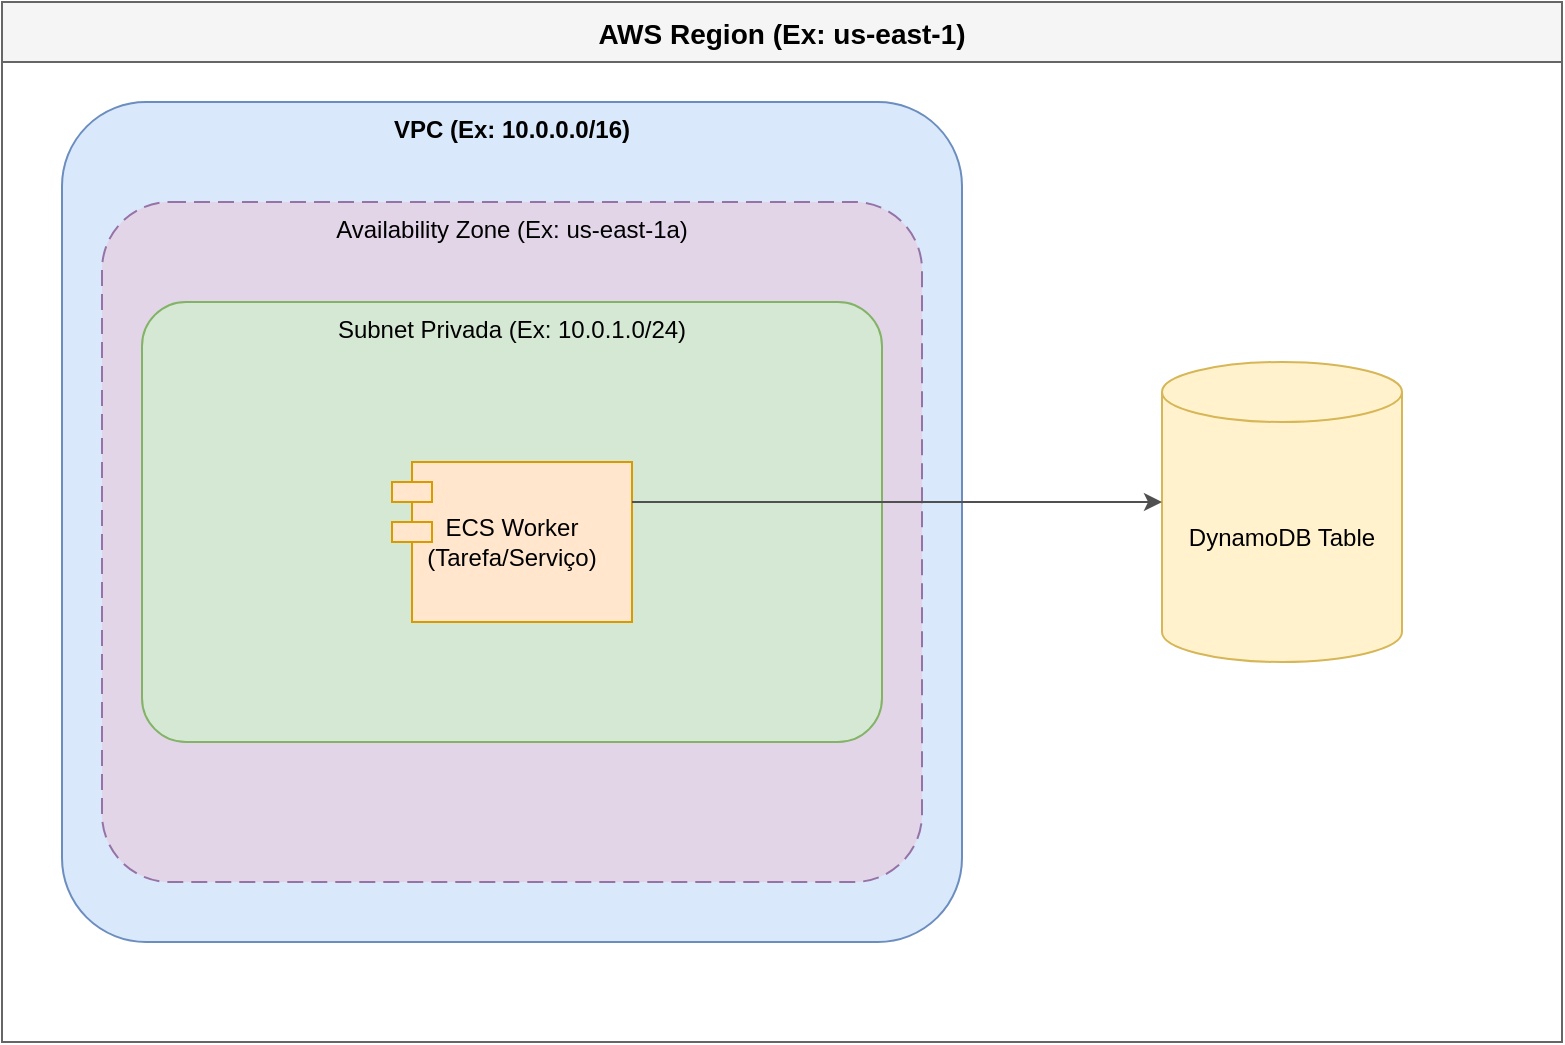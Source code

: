 <mxfile version="27.0.3">
  <diagram id="W5Fv9lMaPN0TBW7jJIKl" name="Página-1">
    <mxGraphModel dx="1042" dy="562" grid="0" gridSize="10" guides="1" tooltips="1" connect="1" arrows="1" fold="1" page="0" pageScale="1" pageWidth="827" pageHeight="1169" math="0" shadow="0">
      <root>
        <mxCell id="0" />
        <mxCell id="1" parent="0" />
        <mxCell id="aws_region" value="AWS Region (Ex: us-east-1)" style="shape=swimlane;startSize=30;collapsible=0;rounded=0;fontSize=14;fontStyle=1;horizontal=1;fillColor=#f5f5f5;strokeColor=#666666;align=center;" parent="1" vertex="1">
          <mxGeometry x="20" y="20" width="780" height="520" as="geometry" />
        </mxCell>
        <mxCell id="vpc" value="VPC (Ex: 10.0.0.0/16)" style="rounded=1;whiteSpace=wrap;html=1;arcSize=10;fillColor=#dae8fc;strokeColor=#6c8ebf;fontSize=12;fontStyle=1;align=center;verticalAlign=top;" parent="aws_region" vertex="1">
          <mxGeometry x="30" y="50" width="450" height="420" as="geometry" />
        </mxCell>
        <mxCell id="az" value="Availability Zone (Ex: us-east-1a)" style="rounded=1;whiteSpace=wrap;html=1;arcSize=10;dashed=1;dashPattern=8 4;fillColor=#e1d5e7;strokeColor=#9673a6;fontSize=12;align=center;verticalAlign=top;" parent="vpc" vertex="1">
          <mxGeometry x="20" y="50" width="410" height="340" as="geometry" />
        </mxCell>
        <mxCell id="subnet_private" value="Subnet Privada (Ex: 10.0.1.0/24)" style="rounded=1;whiteSpace=wrap;html=1;arcSize=10;fillColor=#d5e8d4;strokeColor=#82b366;fontSize=12;align=center;verticalAlign=top;" parent="az" vertex="1">
          <mxGeometry x="20" y="50" width="370" height="220" as="geometry" />
        </mxCell>
        <mxCell id="ecs_worker" value="ECS Worker (Tarefa/Serviço)" style="shape=module;align=center;verticalAlign=middle;whiteSpace=wrap;html=1;fillColor=#ffe6cc;strokeColor=#d79b00;fontSize=12;" parent="subnet_private" vertex="1">
          <mxGeometry x="125" y="80" width="120" height="80" as="geometry" />
        </mxCell>
        <mxCell id="dynamodb" value="DynamoDB Table" style="shape=cylinder3;whiteSpace=wrap;html=1;boundedLbl=1;backgroundOutline=1;size=15;fillColor=#fff2cc;strokeColor=#d6b656;fontSize=12;align=center;" parent="aws_region" vertex="1">
          <mxGeometry x="580" y="180" width="120" height="150" as="geometry" />
        </mxCell>
        <mxCell id="edge_ecs_to_dynamo" style="edgeStyle=orthogonalEdgeStyle;rounded=0;orthogonalLoop=1;jettySize=auto;html=1;strokeColor=#505050;endArrow=classic;endFill=1;fontSize=10;" parent="1" source="ecs_worker" target="dynamodb" edge="1">
          <mxGeometry relative="1" as="geometry">
            <Array as="points">
              <mxPoint x="380" y="270" />
              <mxPoint x="540" y="270" />
            </Array>
          </mxGeometry>
        </mxCell>
      </root>
    </mxGraphModel>
  </diagram>
</mxfile>
